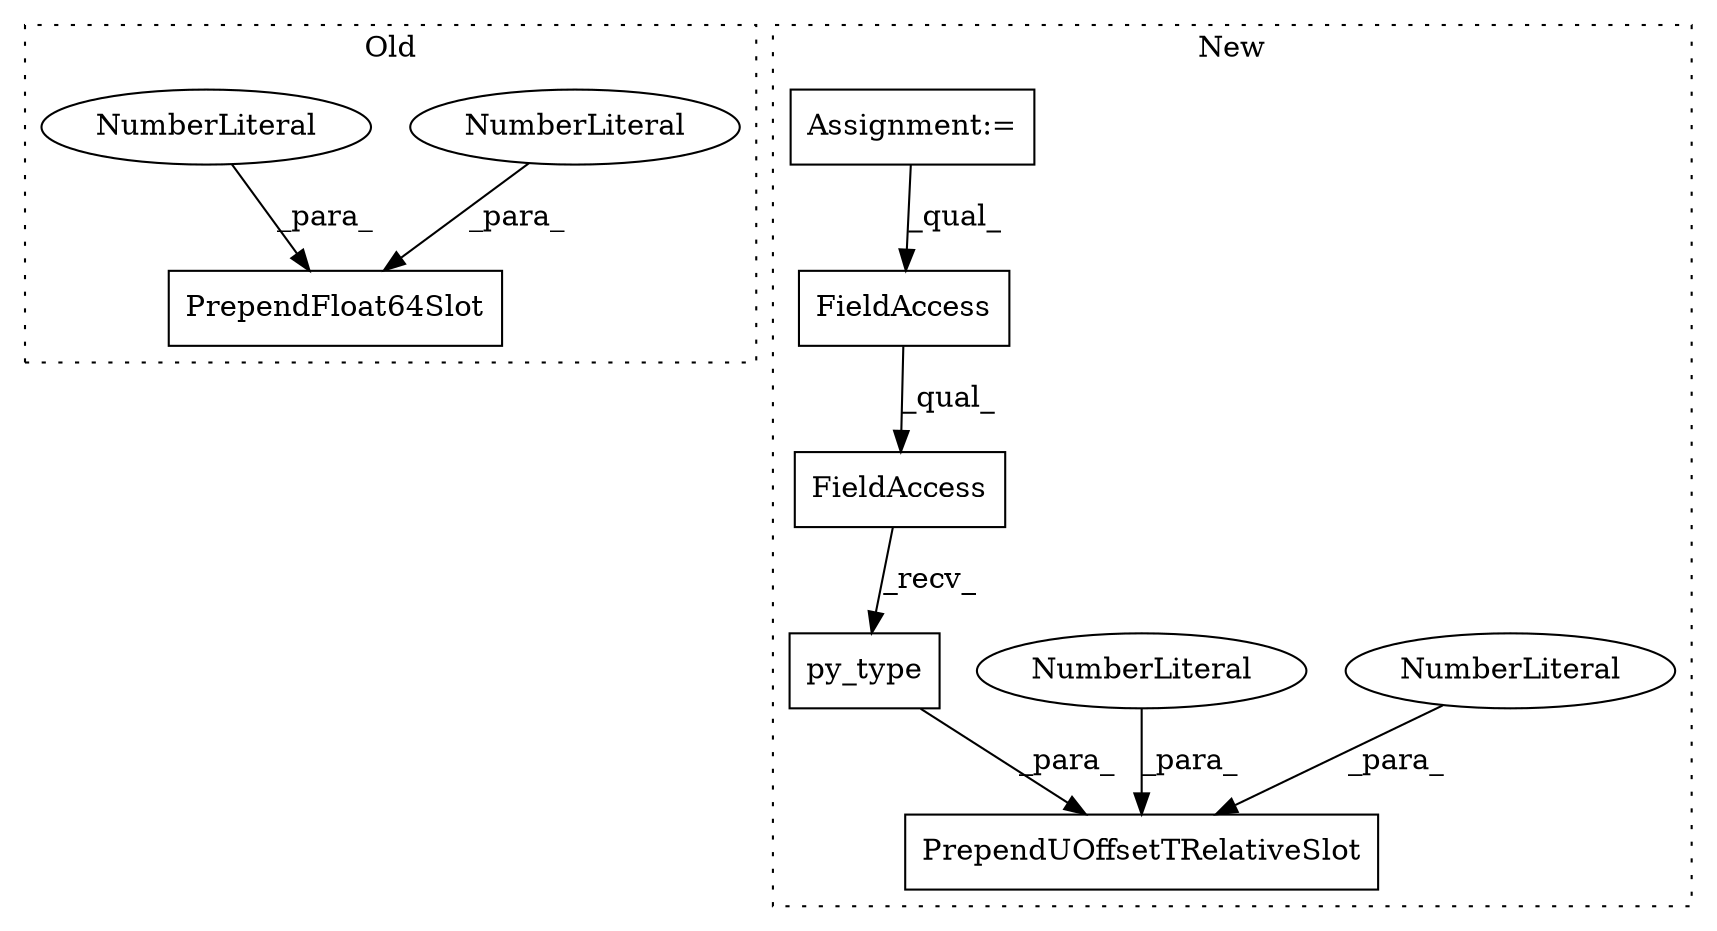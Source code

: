 digraph G {
subgraph cluster0 {
1 [label="PrependFloat64Slot" a="32" s="1312,1341" l="19,1" shape="box"];
3 [label="NumberLiteral" a="34" s="1338" l="3" shape="ellipse"];
4 [label="NumberLiteral" a="34" s="1331" l="1" shape="ellipse"];
label = "Old";
style="dotted";
}
subgraph cluster1 {
2 [label="PrependUOffsetTRelativeSlot" a="32" s="1621,1705" l="28,1" shape="box"];
5 [label="NumberLiteral" a="34" s="1649" l="1" shape="ellipse"];
6 [label="NumberLiteral" a="34" s="1704" l="1" shape="ellipse"];
7 [label="py_type" a="32" s="1690,1702" l="8,1" shape="box"];
8 [label="FieldAccess" a="22" s="1651" l="38" shape="box"];
9 [label="FieldAccess" a="22" s="1651" l="24" shape="box"];
10 [label="Assignment:=" a="7" s="1579" l="11" shape="box"];
label = "New";
style="dotted";
}
3 -> 1 [label="_para_"];
4 -> 1 [label="_para_"];
5 -> 2 [label="_para_"];
6 -> 2 [label="_para_"];
7 -> 2 [label="_para_"];
8 -> 7 [label="_recv_"];
9 -> 8 [label="_qual_"];
10 -> 9 [label="_qual_"];
}